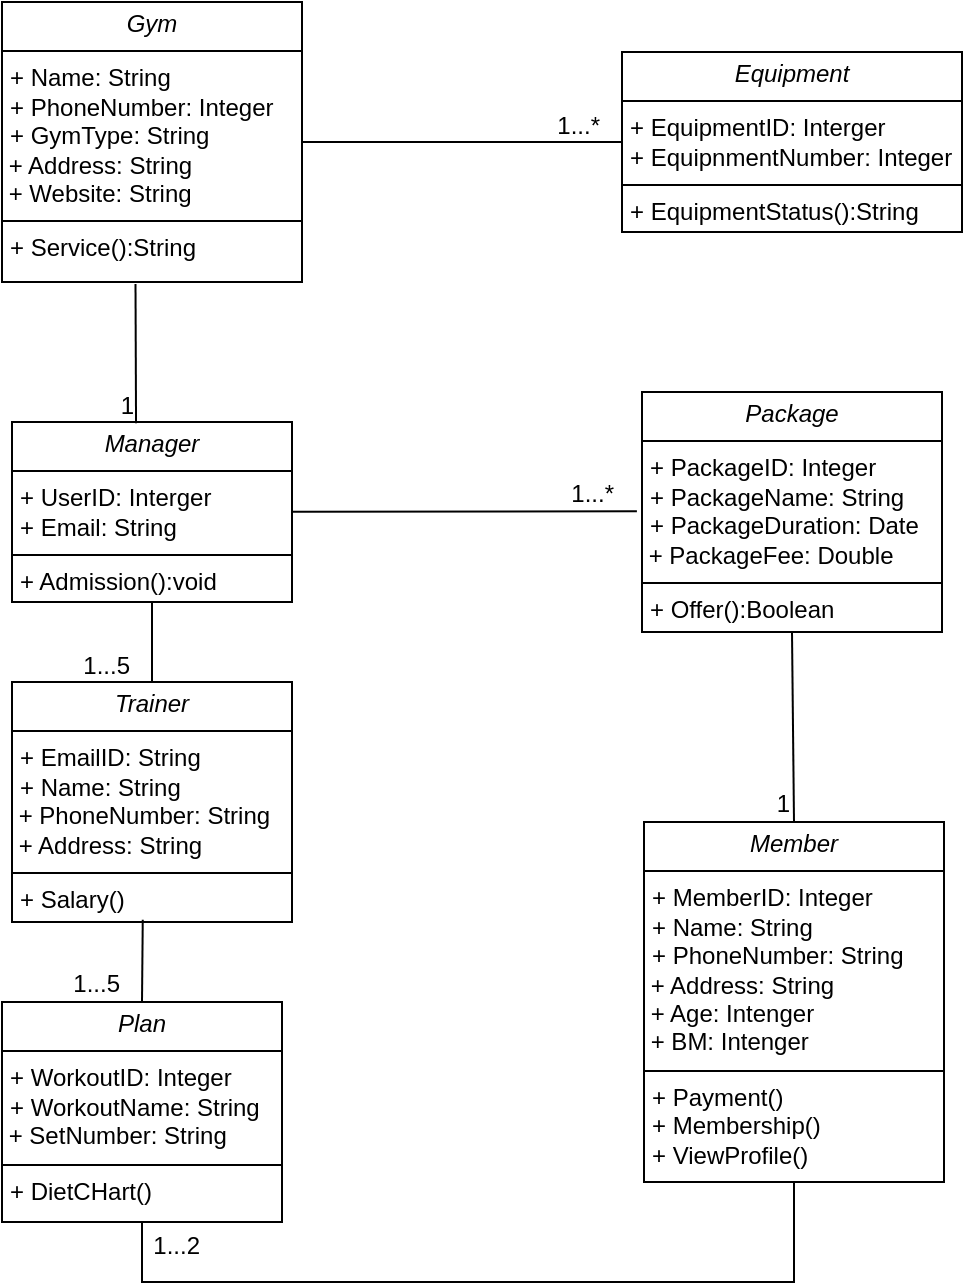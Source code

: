 <mxfile version="26.0.6">
  <diagram name="Page-1" id="Yq0LrjVp695sY35_ZqNd">
    <mxGraphModel dx="743" dy="411" grid="1" gridSize="10" guides="1" tooltips="1" connect="1" arrows="1" fold="1" page="1" pageScale="1" pageWidth="827" pageHeight="1169" math="0" shadow="0">
      <root>
        <mxCell id="0" />
        <mxCell id="1" parent="0" />
        <mxCell id="l0zdKHDjjXvTVLJIqY8e-1" value="&lt;p style=&quot;margin:0px;margin-top:4px;text-align:center;&quot;&gt;&lt;i&gt;Gym&lt;/i&gt;&lt;/p&gt;&lt;hr size=&quot;1&quot; style=&quot;border-style:solid;&quot;&gt;&lt;p style=&quot;margin:0px;margin-left:4px;&quot;&gt;+ Name: String&lt;br&gt;+ PhoneNumber: Integer&lt;/p&gt;&lt;p style=&quot;margin:0px;margin-left:4px;&quot;&gt;+ GymType: String&lt;/p&gt;&lt;div&gt;&amp;nbsp;+ Address: String&lt;/div&gt;&lt;div&gt;&amp;nbsp;+ Website: String&lt;/div&gt;&lt;hr size=&quot;1&quot; style=&quot;border-style:solid;&quot;&gt;&lt;p style=&quot;margin:0px;margin-left:4px;&quot;&gt;+ Service():String&lt;br&gt;&lt;/p&gt;" style="verticalAlign=top;align=left;overflow=fill;html=1;whiteSpace=wrap;" vertex="1" parent="1">
          <mxGeometry x="40" y="40" width="150" height="140" as="geometry" />
        </mxCell>
        <mxCell id="l0zdKHDjjXvTVLJIqY8e-2" value="&lt;p style=&quot;margin:0px;margin-top:4px;text-align:center;&quot;&gt;&lt;i&gt;Equipment&lt;/i&gt;&lt;/p&gt;&lt;hr size=&quot;1&quot; style=&quot;border-style:solid;&quot;&gt;&lt;p style=&quot;margin:0px;margin-left:4px;&quot;&gt;+ EquipmentID: Interger&lt;br&gt;+ EquipnmentNumber: Integer&lt;/p&gt;&lt;hr size=&quot;1&quot; style=&quot;border-style:solid;&quot;&gt;&lt;p style=&quot;margin:0px;margin-left:4px;&quot;&gt;+ EquipmentStatus():String&lt;br&gt;&lt;/p&gt;" style="verticalAlign=top;align=left;overflow=fill;html=1;whiteSpace=wrap;" vertex="1" parent="1">
          <mxGeometry x="350" y="65" width="170" height="90" as="geometry" />
        </mxCell>
        <mxCell id="l0zdKHDjjXvTVLJIqY8e-3" value="" style="endArrow=none;html=1;rounded=0;" edge="1" parent="1" source="l0zdKHDjjXvTVLJIqY8e-1">
          <mxGeometry relative="1" as="geometry">
            <mxPoint x="190" y="110" as="sourcePoint" />
            <mxPoint x="350" y="110" as="targetPoint" />
          </mxGeometry>
        </mxCell>
        <mxCell id="l0zdKHDjjXvTVLJIqY8e-4" value="1...*" style="resizable=0;html=1;whiteSpace=wrap;align=right;verticalAlign=bottom;" connectable="0" vertex="1" parent="l0zdKHDjjXvTVLJIqY8e-3">
          <mxGeometry x="1" relative="1" as="geometry">
            <mxPoint x="-10" as="offset" />
          </mxGeometry>
        </mxCell>
        <mxCell id="l0zdKHDjjXvTVLJIqY8e-5" value="&lt;p style=&quot;margin:0px;margin-top:4px;text-align:center;&quot;&gt;&lt;i&gt;Manager&lt;/i&gt;&lt;/p&gt;&lt;hr size=&quot;1&quot; style=&quot;border-style:solid;&quot;&gt;&lt;p style=&quot;margin:0px;margin-left:4px;&quot;&gt;+ UserID: Interger&lt;br&gt;+ Email: String&lt;/p&gt;&lt;hr size=&quot;1&quot; style=&quot;border-style:solid;&quot;&gt;&lt;p style=&quot;margin:0px;margin-left:4px;&quot;&gt;+ Admission():void&lt;br&gt;&lt;/p&gt;" style="verticalAlign=top;align=left;overflow=fill;html=1;whiteSpace=wrap;" vertex="1" parent="1">
          <mxGeometry x="45" y="250" width="140" height="90" as="geometry" />
        </mxCell>
        <mxCell id="l0zdKHDjjXvTVLJIqY8e-6" value="" style="endArrow=none;html=1;rounded=0;exitX=0.445;exitY=1.007;exitDx=0;exitDy=0;exitPerimeter=0;entryX=0.443;entryY=0.007;entryDx=0;entryDy=0;entryPerimeter=0;" edge="1" parent="1" source="l0zdKHDjjXvTVLJIqY8e-1" target="l0zdKHDjjXvTVLJIqY8e-5">
          <mxGeometry relative="1" as="geometry">
            <mxPoint x="160" y="380" as="sourcePoint" />
            <mxPoint x="320" y="380" as="targetPoint" />
          </mxGeometry>
        </mxCell>
        <mxCell id="l0zdKHDjjXvTVLJIqY8e-7" value="1" style="resizable=0;html=1;whiteSpace=wrap;align=right;verticalAlign=bottom;" connectable="0" vertex="1" parent="l0zdKHDjjXvTVLJIqY8e-6">
          <mxGeometry x="1" relative="1" as="geometry" />
        </mxCell>
        <mxCell id="l0zdKHDjjXvTVLJIqY8e-8" value="&lt;p style=&quot;margin:0px;margin-top:4px;text-align:center;&quot;&gt;&lt;i&gt;Package&lt;/i&gt;&lt;/p&gt;&lt;hr size=&quot;1&quot; style=&quot;border-style:solid;&quot;&gt;&lt;p style=&quot;margin:0px;margin-left:4px;&quot;&gt;+ PackageID: Integer&lt;br&gt;+ PackageName: String&lt;/p&gt;&lt;p style=&quot;margin:0px;margin-left:4px;&quot;&gt;+ PackageDuration: Date&lt;/p&gt;&lt;div&gt;&amp;nbsp;+ PackageFee: Double&lt;/div&gt;&lt;hr size=&quot;1&quot; style=&quot;border-style:solid;&quot;&gt;&lt;p style=&quot;margin:0px;margin-left:4px;&quot;&gt;+ Offer():Boolean&lt;br&gt;&lt;/p&gt;" style="verticalAlign=top;align=left;overflow=fill;html=1;whiteSpace=wrap;" vertex="1" parent="1">
          <mxGeometry x="360" y="235" width="150" height="120" as="geometry" />
        </mxCell>
        <mxCell id="l0zdKHDjjXvTVLJIqY8e-9" value="" style="endArrow=none;html=1;rounded=0;entryX=-0.017;entryY=0.497;entryDx=0;entryDy=0;entryPerimeter=0;" edge="1" parent="1" source="l0zdKHDjjXvTVLJIqY8e-5" target="l0zdKHDjjXvTVLJIqY8e-8">
          <mxGeometry relative="1" as="geometry">
            <mxPoint x="200" y="294.83" as="sourcePoint" />
            <mxPoint x="360" y="294.83" as="targetPoint" />
          </mxGeometry>
        </mxCell>
        <mxCell id="l0zdKHDjjXvTVLJIqY8e-10" value="1...*" style="resizable=0;html=1;whiteSpace=wrap;align=right;verticalAlign=bottom;" connectable="0" vertex="1" parent="l0zdKHDjjXvTVLJIqY8e-9">
          <mxGeometry x="1" relative="1" as="geometry">
            <mxPoint x="-10" as="offset" />
          </mxGeometry>
        </mxCell>
        <mxCell id="l0zdKHDjjXvTVLJIqY8e-11" value="&lt;p style=&quot;margin:0px;margin-top:4px;text-align:center;&quot;&gt;&lt;i&gt;Member&lt;/i&gt;&lt;/p&gt;&lt;hr size=&quot;1&quot; style=&quot;border-style:solid;&quot;&gt;&lt;p style=&quot;margin:0px;margin-left:4px;&quot;&gt;+ MemberID: Integer&lt;br&gt;+ Name: String&lt;/p&gt;&lt;p style=&quot;margin:0px;margin-left:4px;&quot;&gt;+ PhoneNumber: String&lt;/p&gt;&lt;div&gt;&amp;nbsp;+ Address: String&lt;/div&gt;&lt;div&gt;&amp;nbsp;&lt;span style=&quot;background-color: transparent; color: light-dark(rgb(0, 0, 0), rgb(255, 255, 255));&quot;&gt;+ Age: Intenger&lt;/span&gt;&lt;/div&gt;&lt;div&gt;&lt;span style=&quot;background-color: transparent; color: light-dark(rgb(0, 0, 0), rgb(255, 255, 255));&quot;&gt;&amp;nbsp;&lt;/span&gt;&lt;span style=&quot;background-color: transparent; color: light-dark(rgb(0, 0, 0), rgb(255, 255, 255));&quot;&gt;+ BM: Intenger&lt;/span&gt;&lt;/div&gt;&lt;hr size=&quot;1&quot; style=&quot;border-style:solid;&quot;&gt;&lt;p style=&quot;margin:0px;margin-left:4px;&quot;&gt;+ Payment()&lt;br&gt;&lt;/p&gt;&lt;p style=&quot;margin:0px;margin-left:4px;&quot;&gt;+ Membership()&lt;/p&gt;&lt;p style=&quot;margin:0px;margin-left:4px;&quot;&gt;+ ViewProfile()&lt;/p&gt;" style="verticalAlign=top;align=left;overflow=fill;html=1;whiteSpace=wrap;" vertex="1" parent="1">
          <mxGeometry x="361" y="450" width="150" height="180" as="geometry" />
        </mxCell>
        <mxCell id="l0zdKHDjjXvTVLJIqY8e-12" value="" style="endArrow=none;html=1;rounded=0;exitX=0.5;exitY=1;exitDx=0;exitDy=0;entryX=0.5;entryY=0;entryDx=0;entryDy=0;" edge="1" parent="1" source="l0zdKHDjjXvTVLJIqY8e-8" target="l0zdKHDjjXvTVLJIqY8e-11">
          <mxGeometry relative="1" as="geometry">
            <mxPoint x="540" y="440" as="sourcePoint" />
            <mxPoint x="700" y="440" as="targetPoint" />
          </mxGeometry>
        </mxCell>
        <mxCell id="l0zdKHDjjXvTVLJIqY8e-13" value="1" style="resizable=0;html=1;whiteSpace=wrap;align=right;verticalAlign=bottom;" connectable="0" vertex="1" parent="l0zdKHDjjXvTVLJIqY8e-12">
          <mxGeometry x="1" relative="1" as="geometry" />
        </mxCell>
        <mxCell id="l0zdKHDjjXvTVLJIqY8e-14" value="&lt;p style=&quot;margin:0px;margin-top:4px;text-align:center;&quot;&gt;&lt;i&gt;Trainer&lt;/i&gt;&lt;/p&gt;&lt;hr size=&quot;1&quot; style=&quot;border-style:solid;&quot;&gt;&lt;p style=&quot;margin:0px;margin-left:4px;&quot;&gt;+ EmailID: String&lt;br&gt;+ Name: String&lt;/p&gt;&amp;nbsp;+ PhoneNumber: String&lt;br&gt;&amp;nbsp;+ Address: String&lt;hr size=&quot;1&quot; style=&quot;border-style:solid;&quot;&gt;&lt;p style=&quot;margin:0px;margin-left:4px;&quot;&gt;+ Salary()&lt;br&gt;&lt;/p&gt;" style="verticalAlign=top;align=left;overflow=fill;html=1;whiteSpace=wrap;" vertex="1" parent="1">
          <mxGeometry x="45" y="380" width="140" height="120" as="geometry" />
        </mxCell>
        <mxCell id="l0zdKHDjjXvTVLJIqY8e-15" value="" style="endArrow=none;html=1;rounded=0;exitX=0.5;exitY=1;exitDx=0;exitDy=0;entryX=0.5;entryY=0;entryDx=0;entryDy=0;" edge="1" parent="1" source="l0zdKHDjjXvTVLJIqY8e-5" target="l0zdKHDjjXvTVLJIqY8e-14">
          <mxGeometry relative="1" as="geometry">
            <mxPoint x="170" y="355" as="sourcePoint" />
            <mxPoint x="105" y="390" as="targetPoint" />
          </mxGeometry>
        </mxCell>
        <mxCell id="l0zdKHDjjXvTVLJIqY8e-16" value="1...5" style="resizable=0;html=1;whiteSpace=wrap;align=right;verticalAlign=bottom;" connectable="0" vertex="1" parent="l0zdKHDjjXvTVLJIqY8e-15">
          <mxGeometry x="1" relative="1" as="geometry">
            <mxPoint x="-10" as="offset" />
          </mxGeometry>
        </mxCell>
        <mxCell id="l0zdKHDjjXvTVLJIqY8e-17" value="&lt;p style=&quot;margin:0px;margin-top:4px;text-align:center;&quot;&gt;&lt;i&gt;Plan&lt;/i&gt;&lt;/p&gt;&lt;hr size=&quot;1&quot; style=&quot;border-style:solid;&quot;&gt;&lt;p style=&quot;margin:0px;margin-left:4px;&quot;&gt;+ WorkoutID: Integer&lt;br&gt;+ WorkoutName: String&lt;/p&gt;&amp;nbsp;+ SetNumber: String&lt;br&gt;&lt;hr size=&quot;1&quot; style=&quot;border-style:solid;&quot;&gt;&lt;p style=&quot;margin:0px;margin-left:4px;&quot;&gt;+ DietCHart()&lt;br&gt;&lt;/p&gt;" style="verticalAlign=top;align=left;overflow=fill;html=1;whiteSpace=wrap;" vertex="1" parent="1">
          <mxGeometry x="40" y="540" width="140" height="110" as="geometry" />
        </mxCell>
        <mxCell id="l0zdKHDjjXvTVLJIqY8e-18" value="" style="endArrow=none;html=1;rounded=0;exitX=0.467;exitY=0.991;exitDx=0;exitDy=0;exitPerimeter=0;entryX=0.5;entryY=0;entryDx=0;entryDy=0;" edge="1" parent="1" source="l0zdKHDjjXvTVLJIqY8e-14" target="l0zdKHDjjXvTVLJIqY8e-17">
          <mxGeometry relative="1" as="geometry">
            <mxPoint x="114.7" y="520" as="sourcePoint" />
            <mxPoint x="120" y="530" as="targetPoint" />
          </mxGeometry>
        </mxCell>
        <mxCell id="l0zdKHDjjXvTVLJIqY8e-19" value="1...5" style="resizable=0;html=1;whiteSpace=wrap;align=right;verticalAlign=bottom;" connectable="0" vertex="1" parent="l0zdKHDjjXvTVLJIqY8e-18">
          <mxGeometry x="1" relative="1" as="geometry">
            <mxPoint x="-10" as="offset" />
          </mxGeometry>
        </mxCell>
        <mxCell id="l0zdKHDjjXvTVLJIqY8e-20" value="" style="endArrow=none;html=1;rounded=0;exitX=0.5;exitY=1;exitDx=0;exitDy=0;entryX=0.5;entryY=1;entryDx=0;entryDy=0;" edge="1" parent="1" source="l0zdKHDjjXvTVLJIqY8e-11" target="l0zdKHDjjXvTVLJIqY8e-17">
          <mxGeometry relative="1" as="geometry">
            <mxPoint x="414" y="660" as="sourcePoint" />
            <mxPoint x="414" y="701" as="targetPoint" />
            <Array as="points">
              <mxPoint x="436" y="680" />
              <mxPoint x="110" y="680" />
            </Array>
          </mxGeometry>
        </mxCell>
        <mxCell id="l0zdKHDjjXvTVLJIqY8e-21" value="1...2" style="resizable=0;html=1;whiteSpace=wrap;align=right;verticalAlign=bottom;" connectable="0" vertex="1" parent="l0zdKHDjjXvTVLJIqY8e-20">
          <mxGeometry x="1" relative="1" as="geometry">
            <mxPoint x="30" y="20" as="offset" />
          </mxGeometry>
        </mxCell>
      </root>
    </mxGraphModel>
  </diagram>
</mxfile>

